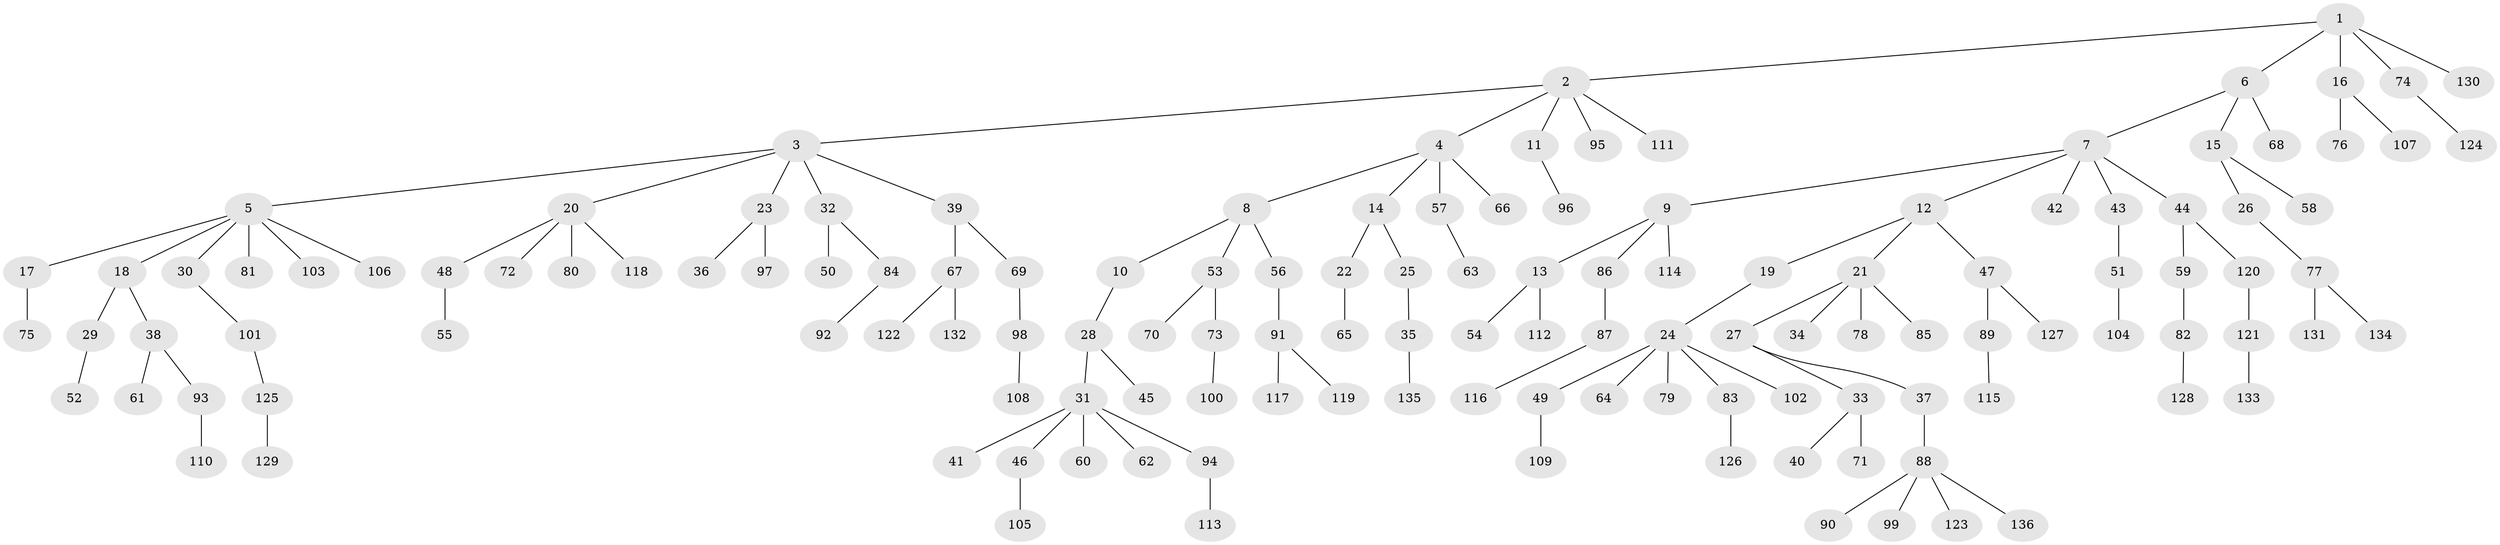 // Generated by graph-tools (version 1.1) at 2025/02/03/09/25 03:02:20]
// undirected, 136 vertices, 135 edges
graph export_dot {
graph [start="1"]
  node [color=gray90,style=filled];
  1;
  2;
  3;
  4;
  5;
  6;
  7;
  8;
  9;
  10;
  11;
  12;
  13;
  14;
  15;
  16;
  17;
  18;
  19;
  20;
  21;
  22;
  23;
  24;
  25;
  26;
  27;
  28;
  29;
  30;
  31;
  32;
  33;
  34;
  35;
  36;
  37;
  38;
  39;
  40;
  41;
  42;
  43;
  44;
  45;
  46;
  47;
  48;
  49;
  50;
  51;
  52;
  53;
  54;
  55;
  56;
  57;
  58;
  59;
  60;
  61;
  62;
  63;
  64;
  65;
  66;
  67;
  68;
  69;
  70;
  71;
  72;
  73;
  74;
  75;
  76;
  77;
  78;
  79;
  80;
  81;
  82;
  83;
  84;
  85;
  86;
  87;
  88;
  89;
  90;
  91;
  92;
  93;
  94;
  95;
  96;
  97;
  98;
  99;
  100;
  101;
  102;
  103;
  104;
  105;
  106;
  107;
  108;
  109;
  110;
  111;
  112;
  113;
  114;
  115;
  116;
  117;
  118;
  119;
  120;
  121;
  122;
  123;
  124;
  125;
  126;
  127;
  128;
  129;
  130;
  131;
  132;
  133;
  134;
  135;
  136;
  1 -- 2;
  1 -- 6;
  1 -- 16;
  1 -- 74;
  1 -- 130;
  2 -- 3;
  2 -- 4;
  2 -- 11;
  2 -- 95;
  2 -- 111;
  3 -- 5;
  3 -- 20;
  3 -- 23;
  3 -- 32;
  3 -- 39;
  4 -- 8;
  4 -- 14;
  4 -- 57;
  4 -- 66;
  5 -- 17;
  5 -- 18;
  5 -- 30;
  5 -- 81;
  5 -- 103;
  5 -- 106;
  6 -- 7;
  6 -- 15;
  6 -- 68;
  7 -- 9;
  7 -- 12;
  7 -- 42;
  7 -- 43;
  7 -- 44;
  8 -- 10;
  8 -- 53;
  8 -- 56;
  9 -- 13;
  9 -- 86;
  9 -- 114;
  10 -- 28;
  11 -- 96;
  12 -- 19;
  12 -- 21;
  12 -- 47;
  13 -- 54;
  13 -- 112;
  14 -- 22;
  14 -- 25;
  15 -- 26;
  15 -- 58;
  16 -- 76;
  16 -- 107;
  17 -- 75;
  18 -- 29;
  18 -- 38;
  19 -- 24;
  20 -- 48;
  20 -- 72;
  20 -- 80;
  20 -- 118;
  21 -- 27;
  21 -- 34;
  21 -- 78;
  21 -- 85;
  22 -- 65;
  23 -- 36;
  23 -- 97;
  24 -- 49;
  24 -- 64;
  24 -- 79;
  24 -- 83;
  24 -- 102;
  25 -- 35;
  26 -- 77;
  27 -- 33;
  27 -- 37;
  28 -- 31;
  28 -- 45;
  29 -- 52;
  30 -- 101;
  31 -- 41;
  31 -- 46;
  31 -- 60;
  31 -- 62;
  31 -- 94;
  32 -- 50;
  32 -- 84;
  33 -- 40;
  33 -- 71;
  35 -- 135;
  37 -- 88;
  38 -- 61;
  38 -- 93;
  39 -- 67;
  39 -- 69;
  43 -- 51;
  44 -- 59;
  44 -- 120;
  46 -- 105;
  47 -- 89;
  47 -- 127;
  48 -- 55;
  49 -- 109;
  51 -- 104;
  53 -- 70;
  53 -- 73;
  56 -- 91;
  57 -- 63;
  59 -- 82;
  67 -- 122;
  67 -- 132;
  69 -- 98;
  73 -- 100;
  74 -- 124;
  77 -- 131;
  77 -- 134;
  82 -- 128;
  83 -- 126;
  84 -- 92;
  86 -- 87;
  87 -- 116;
  88 -- 90;
  88 -- 99;
  88 -- 123;
  88 -- 136;
  89 -- 115;
  91 -- 117;
  91 -- 119;
  93 -- 110;
  94 -- 113;
  98 -- 108;
  101 -- 125;
  120 -- 121;
  121 -- 133;
  125 -- 129;
}
